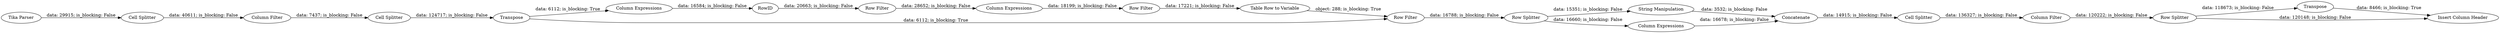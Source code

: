 digraph {
	"8460998732210696208_571" [label="Row Filter"]
	"-9166292217996249240_565" [label=Transpose]
	"8460998732210696208_567" [label="Column Expressions"]
	"-9166292217996249240_3" [label="Cell Splitter"]
	"8460998732210696208_569" [label=RowID]
	"-9166292217996249240_9" [label="String Manipulation"]
	"-9166292217996249240_11" [label=Concatenate]
	"-9166292217996249240_13" [label="Column Expressions"]
	"8460998732210696208_568" [label="Row Filter"]
	"8460998732210696208_572" [label="Table Row to Variable"]
	"-9166292217996249240_7" [label="Row Filter"]
	"-9166292217996249240_2" [label="Tika Parser"]
	"8460998732210696208_570" [label="Column Expressions"]
	"-9166292217996249240_4" [label="Column Filter"]
	"-9166292217996249240_8" [label="Cell Splitter"]
	"-9166292217996249240_563" [label="Insert Column Header"]
	"-9166292217996249240_14" [label="Column Filter"]
	"-9166292217996249240_26" [label="Row Splitter"]
	"-9166292217996249240_6" [label=Transpose]
	"-9166292217996249240_5" [label="Cell Splitter"]
	"-9166292217996249240_10" [label="Row Splitter"]
	"-9166292217996249240_13" -> "-9166292217996249240_11" [label="data: 16678; is_blocking: False"]
	"-9166292217996249240_565" -> "-9166292217996249240_563" [label="data: 8466; is_blocking: True"]
	"-9166292217996249240_10" -> "-9166292217996249240_9" [label="data: 15351; is_blocking: False"]
	"8460998732210696208_569" -> "8460998732210696208_568" [label="data: 20663; is_blocking: False"]
	"-9166292217996249240_11" -> "-9166292217996249240_8" [label="data: 14915; is_blocking: False"]
	"-9166292217996249240_6" -> "8460998732210696208_567" [label="data: 6112; is_blocking: True"]
	"-9166292217996249240_26" -> "-9166292217996249240_563" [label="data: 120148; is_blocking: False"]
	"-9166292217996249240_5" -> "-9166292217996249240_6" [label="data: 124717; is_blocking: False"]
	"-9166292217996249240_7" -> "-9166292217996249240_10" [label="data: 16788; is_blocking: False"]
	"8460998732210696208_571" -> "8460998732210696208_572" [label="data: 17221; is_blocking: False"]
	"-9166292217996249240_10" -> "-9166292217996249240_13" [label="data: 16660; is_blocking: False"]
	"-9166292217996249240_3" -> "-9166292217996249240_4" [label="data: 40611; is_blocking: False"]
	"-9166292217996249240_6" -> "-9166292217996249240_7" [label="data: 6112; is_blocking: True"]
	"8460998732210696208_568" -> "8460998732210696208_570" [label="data: 28652; is_blocking: False"]
	"8460998732210696208_570" -> "8460998732210696208_571" [label="data: 18199; is_blocking: False"]
	"-9166292217996249240_26" -> "-9166292217996249240_565" [label="data: 118673; is_blocking: False"]
	"-9166292217996249240_14" -> "-9166292217996249240_26" [label="data: 120222; is_blocking: False"]
	"-9166292217996249240_8" -> "-9166292217996249240_14" [label="data: 136327; is_blocking: False"]
	"8460998732210696208_572" -> "-9166292217996249240_7" [label="object: 288; is_blocking: True"]
	"8460998732210696208_567" -> "8460998732210696208_569" [label="data: 16584; is_blocking: False"]
	"-9166292217996249240_4" -> "-9166292217996249240_5" [label="data: 7437; is_blocking: False"]
	"-9166292217996249240_9" -> "-9166292217996249240_11" [label="data: 3532; is_blocking: False"]
	"-9166292217996249240_2" -> "-9166292217996249240_3" [label="data: 29915; is_blocking: False"]
	rankdir=LR
}
